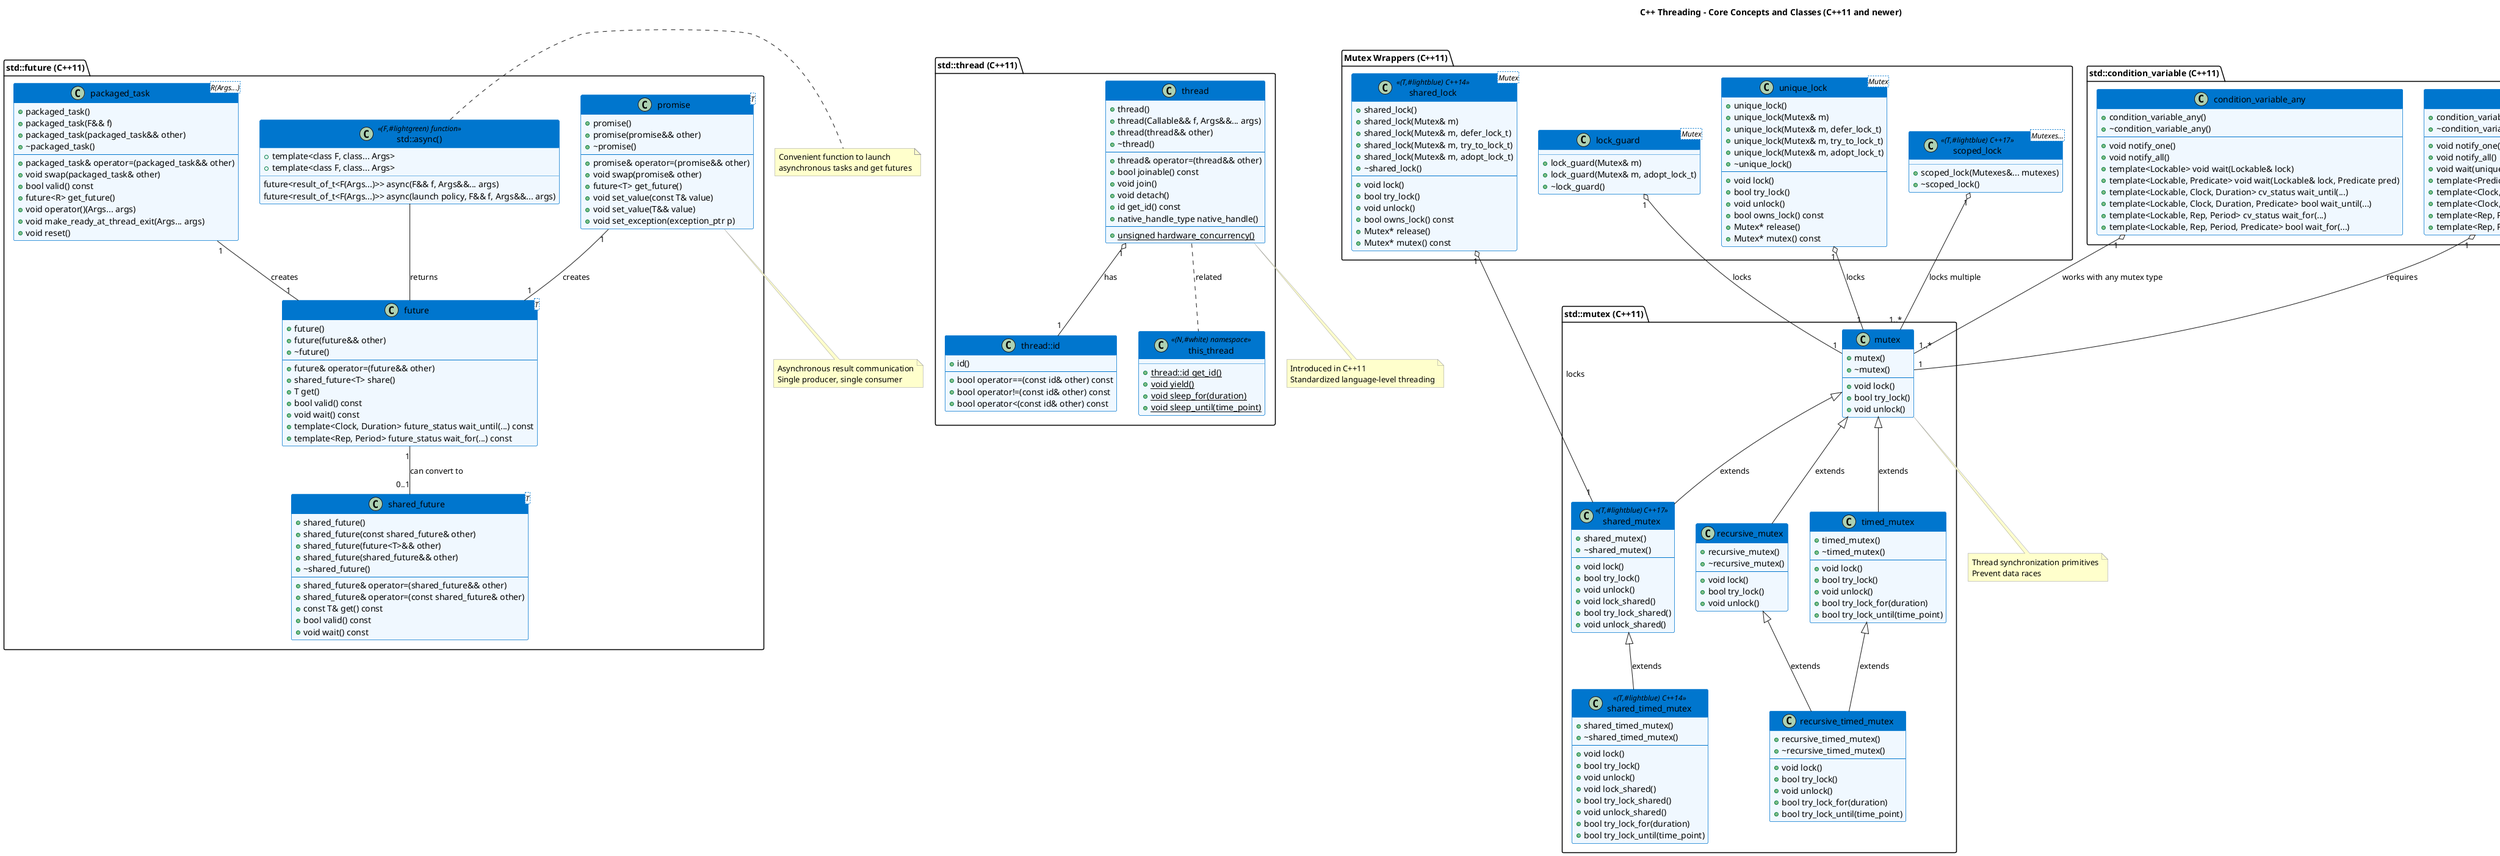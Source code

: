 @startuml cpp_threading

title C++ Threading - Core Concepts and Classes (C++11 and newer)

skinparam {
  BackgroundColor white
  ClassBackgroundColor #f0f8ff
  ClassBorderColor #0076ce
  ClassHeaderBackgroundColor #0076ce
  ClassHeaderFontColor white
  NoteBackgroundColor #ffffcc
  NoteBorderColor #999999
}

package "std::thread (C++11)" {
  class thread {
    + thread()
    + thread(Callable&& f, Args&&... args)
    + thread(thread&& other)
    + ~thread()
    --
    + thread& operator=(thread&& other)
    + bool joinable() const
    + void join()
    + void detach()
    + id get_id() const
    + native_handle_type native_handle()
    --
    + {static} unsigned hardware_concurrency()
  }
  
  class "thread::id" as thread_id {
    + id()
    --
    + bool operator==(const id& other) const
    + bool operator!=(const id& other) const
    + bool operator<(const id& other) const
  }
  
  class this_thread << (N,#white) namespace >> {
    + {static} thread::id get_id()
    + {static} void yield()
    + {static} void sleep_for(duration)
    + {static} void sleep_until(time_point)
  }
}

package "std::mutex (C++11)" {
  class mutex {
    + mutex()
    + ~mutex()
    --
    + void lock()
    + bool try_lock()
    + void unlock()
  }
  
  class recursive_mutex {
    + recursive_mutex()
    + ~recursive_mutex()
    --
    + void lock()
    + bool try_lock()
    + void unlock()
  }
  
  class timed_mutex {
    + timed_mutex()
    + ~timed_mutex()
    --
    + void lock()
    + bool try_lock()
    + void unlock()
    + bool try_lock_for(duration)
    + bool try_lock_until(time_point)
  }
  
  class recursive_timed_mutex {
    + recursive_timed_mutex()
    + ~recursive_timed_mutex()
    --
    + void lock()
    + bool try_lock()
    + void unlock()
    + bool try_lock_for(duration)
    + bool try_lock_until(time_point)
  }
  
  class shared_mutex << (T,#lightblue) C++17 >> {
    + shared_mutex()
    + ~shared_mutex()
    --
    + void lock()
    + bool try_lock()
    + void unlock()
    + void lock_shared()
    + bool try_lock_shared()
    + void unlock_shared()
  }
  
  class shared_timed_mutex << (T,#lightblue) C++14 >> {
    + shared_timed_mutex()
    + ~shared_timed_mutex()
    --
    + void lock()
    + bool try_lock()
    + void unlock()
    + void lock_shared()
    + bool try_lock_shared()
    + void unlock_shared()
    + bool try_lock_for(duration)
    + bool try_lock_until(time_point)
  }
}

package "Mutex Wrappers (C++11)" {
  class lock_guard<Mutex> {
    + lock_guard(Mutex& m)
    + lock_guard(Mutex& m, adopt_lock_t)
    + ~lock_guard()
  }
  
  class unique_lock<Mutex> {
    + unique_lock()
    + unique_lock(Mutex& m)
    + unique_lock(Mutex& m, defer_lock_t)
    + unique_lock(Mutex& m, try_to_lock_t)
    + unique_lock(Mutex& m, adopt_lock_t)
    + ~unique_lock()
    --
    + void lock()
    + bool try_lock()
    + void unlock()
    + bool owns_lock() const
    + Mutex* release()
    + Mutex* mutex() const
  }
  
  class shared_lock<Mutex> << (T,#lightblue) C++14 >> {
    + shared_lock()
    + shared_lock(Mutex& m)
    + shared_lock(Mutex& m, defer_lock_t)
    + shared_lock(Mutex& m, try_to_lock_t)
    + shared_lock(Mutex& m, adopt_lock_t)
    + ~shared_lock()
    --
    + void lock()
    + bool try_lock()
    + void unlock()
    + bool owns_lock() const
    + Mutex* release()
    + Mutex* mutex() const
  }
  
  class scoped_lock<Mutexes...> << (T,#lightblue) C++17 >> {
    + scoped_lock(Mutexes&... mutexes)
    + ~scoped_lock()
  }
}

package "std::condition_variable (C++11)" {
  class condition_variable {
    + condition_variable()
    + ~condition_variable()
    --
    + void notify_one()
    + void notify_all()
    + void wait(unique_lock<mutex>& lock)
    + template<Predicate> void wait(unique_lock<mutex>& lock, Predicate pred)
    + template<Clock, Duration> cv_status wait_until(...)
    + template<Clock, Duration, Predicate> bool wait_until(...)
    + template<Rep, Period> cv_status wait_for(...)
    + template<Rep, Period, Predicate> bool wait_for(...)
  }
  
  class condition_variable_any {
    + condition_variable_any()
    + ~condition_variable_any()
    --
    + void notify_one()
    + void notify_all()
    + template<Lockable> void wait(Lockable& lock)
    + template<Lockable, Predicate> void wait(Lockable& lock, Predicate pred)
    + template<Lockable, Clock, Duration> cv_status wait_until(...)
    + template<Lockable, Clock, Duration, Predicate> bool wait_until(...)
    + template<Lockable, Rep, Period> cv_status wait_for(...)
    + template<Lockable, Rep, Period, Predicate> bool wait_for(...)
  }
}

package "std::future (C++11)" {
  class promise<T> {
    + promise()
    + promise(promise&& other)
    + ~promise()
    --
    + promise& operator=(promise&& other)
    + void swap(promise& other)
    + future<T> get_future()
    + void set_value(const T& value)
    + void set_value(T&& value)
    + void set_exception(exception_ptr p)
  }
  
  class future<T> {
    + future()
    + future(future&& other)
    + ~future()
    --
    + future& operator=(future&& other)
    + shared_future<T> share()
    + T get()
    + bool valid() const
    + void wait() const
    + template<Clock, Duration> future_status wait_until(...) const
    + template<Rep, Period> future_status wait_for(...) const
  }
  
  class shared_future<T> {
    + shared_future()
    + shared_future(const shared_future& other)
    + shared_future(future<T>&& other)
    + shared_future(shared_future&& other)
    + ~shared_future()
    --
    + shared_future& operator=(shared_future&& other)
    + shared_future& operator=(const shared_future& other)
    + const T& get() const
    + bool valid() const
    + void wait() const
  }
  
  class packaged_task<R(Args...)> {
    + packaged_task()
    + packaged_task(F&& f)
    + packaged_task(packaged_task&& other)
    + ~packaged_task()
    --
    + packaged_task& operator=(packaged_task&& other)
    + void swap(packaged_task& other)
    + bool valid() const
    + future<R> get_future()
    + void operator()(Args... args)
    + void make_ready_at_thread_exit(Args... args)
    + void reset()
  }
  
  class "std::async()" as async_function << (F,#lightgreen) function >> {
    + template<class F, class... Args>
      future<result_of_t<F(Args...)>> async(F&& f, Args&&... args)
    + template<class F, class... Args>
      future<result_of_t<F(Args...)>> async(launch policy, F&& f, Args&&... args)
  }
}

package "std::atomic (C++11)" {
  class atomic<T> {
    + atomic()
    + atomic(T desired)
    + ~atomic()
    --
    + T load(memory_order order = memory_order_seq_cst) const
    + void store(T desired, memory_order order = memory_order_seq_cst)
    + T exchange(T desired, memory_order order = memory_order_seq_cst)
    + bool compare_exchange_weak(T& expected, T desired, ...)
    + bool compare_exchange_strong(T& expected, T desired, ...)
    + T fetch_add(T, memory_order order = memory_order_seq_cst)
    + T fetch_sub(T, memory_order order = memory_order_seq_cst)
    + T fetch_and(T, memory_order order = memory_order_seq_cst)
    + T fetch_or(T, memory_order order = memory_order_seq_cst)
    + T fetch_xor(T, memory_order order = memory_order_seq_cst)
  }
  
  class atomic_flag {
    + atomic_flag()
    + ~atomic_flag()
    --
    + bool test_and_set(memory_order order = memory_order_seq_cst)
    + void clear(memory_order order = memory_order_seq_cst)
  }
  
  enum memory_order {
    memory_order_relaxed
    memory_order_consume
    memory_order_acquire
    memory_order_release
    memory_order_acq_rel
    memory_order_seq_cst
  }
}

' Relationships
thread "1" o-- "1" thread_id : has
thread .. this_thread : related

mutex <|-- recursive_mutex : extends
mutex <|-- timed_mutex : extends
recursive_mutex <|-- recursive_timed_mutex : extends
timed_mutex <|-- recursive_timed_mutex : extends
mutex <|-- shared_mutex : extends
shared_mutex <|-- shared_timed_mutex : extends

lock_guard "1" o-- "1" mutex : locks
unique_lock "1" o-- "1" mutex : locks
shared_lock "1" o-- "1" shared_mutex : locks
scoped_lock "1" o-- "1..*" mutex : locks multiple

condition_variable "1" o-- "1" mutex : requires
condition_variable_any "1" o-- "1..*" mutex : works with any mutex type

promise "1" -- "1" future : creates
future "1" -- "0..1" shared_future : can convert to
packaged_task "1" -- "1" future : creates
async_function -- future : returns

atomic "1" o-- "1" memory_order : uses
atomic_flag "1" o-- "1" memory_order : uses

note bottom of thread
  Introduced in C++11
  Standardized language-level threading
endnote

note bottom of mutex
  Thread synchronization primitives
  Prevent data races
endnote

note bottom of condition_variable
  Thread notification mechanism
  For producer-consumer patterns
endnote

note bottom of promise
  Asynchronous result communication
  Single producer, single consumer
endnote

note right of async_function
  Convenient function to launch 
  asynchronous tasks and get futures
endnote

note bottom of atomic
  Lock-free atomic operations
  For building concurrent data structures
endnote

@enduml 